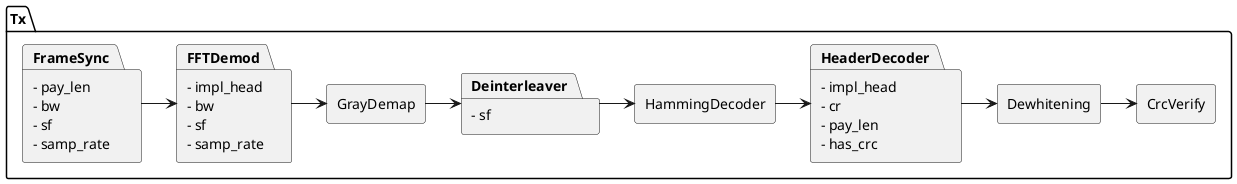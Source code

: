 @startuml
skinparam componentStyle rectangle

package Tx {
  package FrameSync [
    - pay_len
    - bw
    - sf
    - samp_rate
  ]
  package FFTDemod [
    - impl_head
    - bw
    - sf
    - samp_rate
    ]
  package Deinterleaver [
    - sf
  ]

  package HeaderDecoder [
    - impl_head
    - cr
    - pay_len
    - has_crc
  ]


  [FrameSync] -> [FFTDemod]
  [FFTDemod] -> [GrayDemap]
  [GrayDemap] -> [Deinterleaver]
  [Deinterleaver] -> [HammingDecoder]
  [HammingDecoder] -> [HeaderDecoder]
  [HeaderDecoder] -> [Dewhitening]
  [Dewhitening] -> [CrcVerify]
}

@enduml